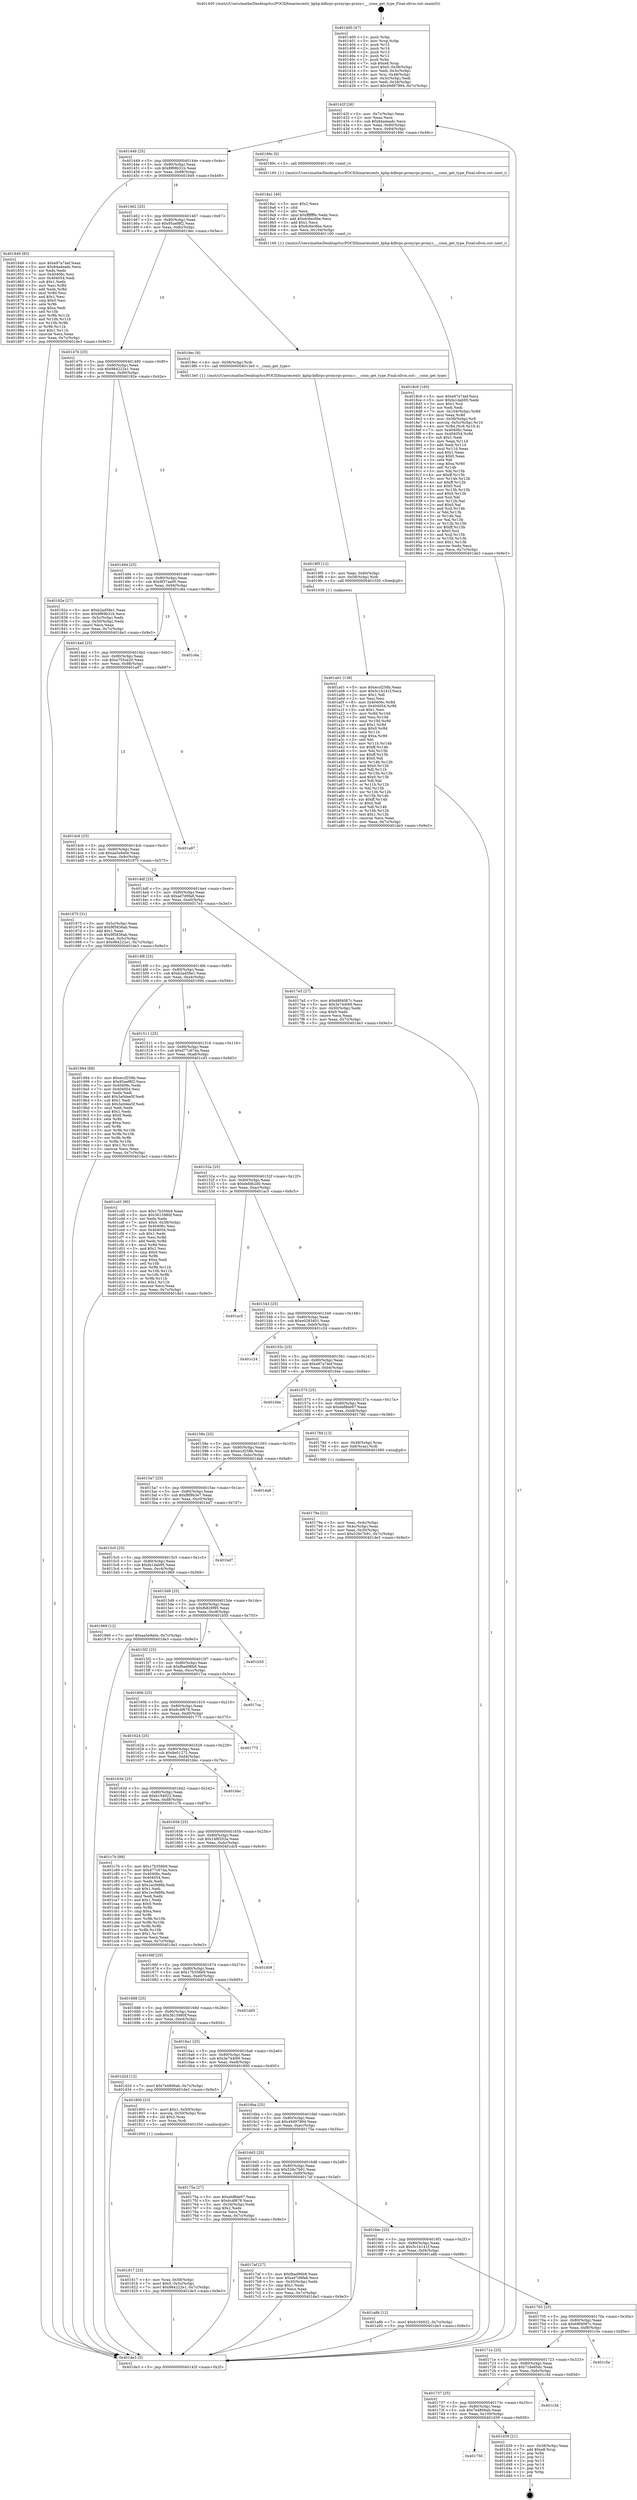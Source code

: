 digraph "0x401400" {
  label = "0x401400 (/mnt/c/Users/mathe/Desktop/tcc/POCII/binaries/extr_kphp-kdbrpc-proxyrpc-proxy.c___conn_get_type_Final-ollvm.out::main(0))"
  labelloc = "t"
  node[shape=record]

  Entry [label="",width=0.3,height=0.3,shape=circle,fillcolor=black,style=filled]
  "0x40142f" [label="{
     0x40142f [26]\l
     | [instrs]\l
     &nbsp;&nbsp;0x40142f \<+3\>: mov -0x7c(%rbp),%eax\l
     &nbsp;&nbsp;0x401432 \<+2\>: mov %eax,%ecx\l
     &nbsp;&nbsp;0x401434 \<+6\>: sub $0x84a4eadc,%ecx\l
     &nbsp;&nbsp;0x40143a \<+3\>: mov %eax,-0x80(%rbp)\l
     &nbsp;&nbsp;0x40143d \<+6\>: mov %ecx,-0x84(%rbp)\l
     &nbsp;&nbsp;0x401443 \<+6\>: je 000000000040189c \<main+0x49c\>\l
  }"]
  "0x40189c" [label="{
     0x40189c [5]\l
     | [instrs]\l
     &nbsp;&nbsp;0x40189c \<+5\>: call 0000000000401160 \<next_i\>\l
     | [calls]\l
     &nbsp;&nbsp;0x401160 \{1\} (/mnt/c/Users/mathe/Desktop/tcc/POCII/binaries/extr_kphp-kdbrpc-proxyrpc-proxy.c___conn_get_type_Final-ollvm.out::next_i)\l
  }"]
  "0x401449" [label="{
     0x401449 [25]\l
     | [instrs]\l
     &nbsp;&nbsp;0x401449 \<+5\>: jmp 000000000040144e \<main+0x4e\>\l
     &nbsp;&nbsp;0x40144e \<+3\>: mov -0x80(%rbp),%eax\l
     &nbsp;&nbsp;0x401451 \<+5\>: sub $0x8f69b31b,%eax\l
     &nbsp;&nbsp;0x401456 \<+6\>: mov %eax,-0x88(%rbp)\l
     &nbsp;&nbsp;0x40145c \<+6\>: je 0000000000401849 \<main+0x449\>\l
  }"]
  Exit [label="",width=0.3,height=0.3,shape=circle,fillcolor=black,style=filled,peripheries=2]
  "0x401849" [label="{
     0x401849 [83]\l
     | [instrs]\l
     &nbsp;&nbsp;0x401849 \<+5\>: mov $0xe97a74ef,%eax\l
     &nbsp;&nbsp;0x40184e \<+5\>: mov $0x84a4eadc,%ecx\l
     &nbsp;&nbsp;0x401853 \<+2\>: xor %edx,%edx\l
     &nbsp;&nbsp;0x401855 \<+7\>: mov 0x40406c,%esi\l
     &nbsp;&nbsp;0x40185c \<+7\>: mov 0x404054,%edi\l
     &nbsp;&nbsp;0x401863 \<+3\>: sub $0x1,%edx\l
     &nbsp;&nbsp;0x401866 \<+3\>: mov %esi,%r8d\l
     &nbsp;&nbsp;0x401869 \<+3\>: add %edx,%r8d\l
     &nbsp;&nbsp;0x40186c \<+4\>: imul %r8d,%esi\l
     &nbsp;&nbsp;0x401870 \<+3\>: and $0x1,%esi\l
     &nbsp;&nbsp;0x401873 \<+3\>: cmp $0x0,%esi\l
     &nbsp;&nbsp;0x401876 \<+4\>: sete %r9b\l
     &nbsp;&nbsp;0x40187a \<+3\>: cmp $0xa,%edi\l
     &nbsp;&nbsp;0x40187d \<+4\>: setl %r10b\l
     &nbsp;&nbsp;0x401881 \<+3\>: mov %r9b,%r11b\l
     &nbsp;&nbsp;0x401884 \<+3\>: and %r10b,%r11b\l
     &nbsp;&nbsp;0x401887 \<+3\>: xor %r10b,%r9b\l
     &nbsp;&nbsp;0x40188a \<+3\>: or %r9b,%r11b\l
     &nbsp;&nbsp;0x40188d \<+4\>: test $0x1,%r11b\l
     &nbsp;&nbsp;0x401891 \<+3\>: cmovne %ecx,%eax\l
     &nbsp;&nbsp;0x401894 \<+3\>: mov %eax,-0x7c(%rbp)\l
     &nbsp;&nbsp;0x401897 \<+5\>: jmp 0000000000401de3 \<main+0x9e3\>\l
  }"]
  "0x401462" [label="{
     0x401462 [25]\l
     | [instrs]\l
     &nbsp;&nbsp;0x401462 \<+5\>: jmp 0000000000401467 \<main+0x67\>\l
     &nbsp;&nbsp;0x401467 \<+3\>: mov -0x80(%rbp),%eax\l
     &nbsp;&nbsp;0x40146a \<+5\>: sub $0x95aef8f2,%eax\l
     &nbsp;&nbsp;0x40146f \<+6\>: mov %eax,-0x8c(%rbp)\l
     &nbsp;&nbsp;0x401475 \<+6\>: je 00000000004019ec \<main+0x5ec\>\l
  }"]
  "0x401750" [label="{
     0x401750\l
  }", style=dashed]
  "0x4019ec" [label="{
     0x4019ec [9]\l
     | [instrs]\l
     &nbsp;&nbsp;0x4019ec \<+4\>: mov -0x58(%rbp),%rdi\l
     &nbsp;&nbsp;0x4019f0 \<+5\>: call 00000000004013e0 \<__conn_get_type\>\l
     | [calls]\l
     &nbsp;&nbsp;0x4013e0 \{1\} (/mnt/c/Users/mathe/Desktop/tcc/POCII/binaries/extr_kphp-kdbrpc-proxyrpc-proxy.c___conn_get_type_Final-ollvm.out::__conn_get_type)\l
  }"]
  "0x40147b" [label="{
     0x40147b [25]\l
     | [instrs]\l
     &nbsp;&nbsp;0x40147b \<+5\>: jmp 0000000000401480 \<main+0x80\>\l
     &nbsp;&nbsp;0x401480 \<+3\>: mov -0x80(%rbp),%eax\l
     &nbsp;&nbsp;0x401483 \<+5\>: sub $0x984222e1,%eax\l
     &nbsp;&nbsp;0x401488 \<+6\>: mov %eax,-0x90(%rbp)\l
     &nbsp;&nbsp;0x40148e \<+6\>: je 000000000040182e \<main+0x42e\>\l
  }"]
  "0x401d39" [label="{
     0x401d39 [21]\l
     | [instrs]\l
     &nbsp;&nbsp;0x401d39 \<+3\>: mov -0x38(%rbp),%eax\l
     &nbsp;&nbsp;0x401d3c \<+7\>: add $0xe8,%rsp\l
     &nbsp;&nbsp;0x401d43 \<+1\>: pop %rbx\l
     &nbsp;&nbsp;0x401d44 \<+2\>: pop %r12\l
     &nbsp;&nbsp;0x401d46 \<+2\>: pop %r13\l
     &nbsp;&nbsp;0x401d48 \<+2\>: pop %r14\l
     &nbsp;&nbsp;0x401d4a \<+2\>: pop %r15\l
     &nbsp;&nbsp;0x401d4c \<+1\>: pop %rbp\l
     &nbsp;&nbsp;0x401d4d \<+1\>: ret\l
  }"]
  "0x40182e" [label="{
     0x40182e [27]\l
     | [instrs]\l
     &nbsp;&nbsp;0x40182e \<+5\>: mov $0xb2ad58e1,%eax\l
     &nbsp;&nbsp;0x401833 \<+5\>: mov $0x8f69b31b,%ecx\l
     &nbsp;&nbsp;0x401838 \<+3\>: mov -0x5c(%rbp),%edx\l
     &nbsp;&nbsp;0x40183b \<+3\>: cmp -0x50(%rbp),%edx\l
     &nbsp;&nbsp;0x40183e \<+3\>: cmovl %ecx,%eax\l
     &nbsp;&nbsp;0x401841 \<+3\>: mov %eax,-0x7c(%rbp)\l
     &nbsp;&nbsp;0x401844 \<+5\>: jmp 0000000000401de3 \<main+0x9e3\>\l
  }"]
  "0x401494" [label="{
     0x401494 [25]\l
     | [instrs]\l
     &nbsp;&nbsp;0x401494 \<+5\>: jmp 0000000000401499 \<main+0x99\>\l
     &nbsp;&nbsp;0x401499 \<+3\>: mov -0x80(%rbp),%eax\l
     &nbsp;&nbsp;0x40149c \<+5\>: sub $0x9f37aa00,%eax\l
     &nbsp;&nbsp;0x4014a1 \<+6\>: mov %eax,-0x94(%rbp)\l
     &nbsp;&nbsp;0x4014a7 \<+6\>: je 0000000000401c6a \<main+0x86a\>\l
  }"]
  "0x401737" [label="{
     0x401737 [25]\l
     | [instrs]\l
     &nbsp;&nbsp;0x401737 \<+5\>: jmp 000000000040173c \<main+0x33c\>\l
     &nbsp;&nbsp;0x40173c \<+3\>: mov -0x80(%rbp),%eax\l
     &nbsp;&nbsp;0x40173f \<+5\>: sub $0x7e4806ab,%eax\l
     &nbsp;&nbsp;0x401744 \<+6\>: mov %eax,-0x100(%rbp)\l
     &nbsp;&nbsp;0x40174a \<+6\>: je 0000000000401d39 \<main+0x939\>\l
  }"]
  "0x401c6a" [label="{
     0x401c6a\l
  }", style=dashed]
  "0x4014ad" [label="{
     0x4014ad [25]\l
     | [instrs]\l
     &nbsp;&nbsp;0x4014ad \<+5\>: jmp 00000000004014b2 \<main+0xb2\>\l
     &nbsp;&nbsp;0x4014b2 \<+3\>: mov -0x80(%rbp),%eax\l
     &nbsp;&nbsp;0x4014b5 \<+5\>: sub $0xa755ce20,%eax\l
     &nbsp;&nbsp;0x4014ba \<+6\>: mov %eax,-0x98(%rbp)\l
     &nbsp;&nbsp;0x4014c0 \<+6\>: je 0000000000401a97 \<main+0x697\>\l
  }"]
  "0x401c3d" [label="{
     0x401c3d\l
  }", style=dashed]
  "0x401a97" [label="{
     0x401a97\l
  }", style=dashed]
  "0x4014c6" [label="{
     0x4014c6 [25]\l
     | [instrs]\l
     &nbsp;&nbsp;0x4014c6 \<+5\>: jmp 00000000004014cb \<main+0xcb\>\l
     &nbsp;&nbsp;0x4014cb \<+3\>: mov -0x80(%rbp),%eax\l
     &nbsp;&nbsp;0x4014ce \<+5\>: sub $0xaa5e9a0e,%eax\l
     &nbsp;&nbsp;0x4014d3 \<+6\>: mov %eax,-0x9c(%rbp)\l
     &nbsp;&nbsp;0x4014d9 \<+6\>: je 0000000000401975 \<main+0x575\>\l
  }"]
  "0x40171e" [label="{
     0x40171e [25]\l
     | [instrs]\l
     &nbsp;&nbsp;0x40171e \<+5\>: jmp 0000000000401723 \<main+0x323\>\l
     &nbsp;&nbsp;0x401723 \<+3\>: mov -0x80(%rbp),%eax\l
     &nbsp;&nbsp;0x401726 \<+5\>: sub $0x716e85dc,%eax\l
     &nbsp;&nbsp;0x40172b \<+6\>: mov %eax,-0xfc(%rbp)\l
     &nbsp;&nbsp;0x401731 \<+6\>: je 0000000000401c3d \<main+0x83d\>\l
  }"]
  "0x401975" [label="{
     0x401975 [31]\l
     | [instrs]\l
     &nbsp;&nbsp;0x401975 \<+3\>: mov -0x5c(%rbp),%eax\l
     &nbsp;&nbsp;0x401978 \<+5\>: add $0x9f5836ab,%eax\l
     &nbsp;&nbsp;0x40197d \<+3\>: add $0x1,%eax\l
     &nbsp;&nbsp;0x401980 \<+5\>: sub $0x9f5836ab,%eax\l
     &nbsp;&nbsp;0x401985 \<+3\>: mov %eax,-0x5c(%rbp)\l
     &nbsp;&nbsp;0x401988 \<+7\>: movl $0x984222e1,-0x7c(%rbp)\l
     &nbsp;&nbsp;0x40198f \<+5\>: jmp 0000000000401de3 \<main+0x9e3\>\l
  }"]
  "0x4014df" [label="{
     0x4014df [25]\l
     | [instrs]\l
     &nbsp;&nbsp;0x4014df \<+5\>: jmp 00000000004014e4 \<main+0xe4\>\l
     &nbsp;&nbsp;0x4014e4 \<+3\>: mov -0x80(%rbp),%eax\l
     &nbsp;&nbsp;0x4014e7 \<+5\>: sub $0xad7d9fa8,%eax\l
     &nbsp;&nbsp;0x4014ec \<+6\>: mov %eax,-0xa0(%rbp)\l
     &nbsp;&nbsp;0x4014f2 \<+6\>: je 00000000004017e5 \<main+0x3e5\>\l
  }"]
  "0x401c5e" [label="{
     0x401c5e\l
  }", style=dashed]
  "0x4017e5" [label="{
     0x4017e5 [27]\l
     | [instrs]\l
     &nbsp;&nbsp;0x4017e5 \<+5\>: mov $0x68f4087c,%eax\l
     &nbsp;&nbsp;0x4017ea \<+5\>: mov $0x3e744f49,%ecx\l
     &nbsp;&nbsp;0x4017ef \<+3\>: mov -0x30(%rbp),%edx\l
     &nbsp;&nbsp;0x4017f2 \<+3\>: cmp $0x0,%edx\l
     &nbsp;&nbsp;0x4017f5 \<+3\>: cmove %ecx,%eax\l
     &nbsp;&nbsp;0x4017f8 \<+3\>: mov %eax,-0x7c(%rbp)\l
     &nbsp;&nbsp;0x4017fb \<+5\>: jmp 0000000000401de3 \<main+0x9e3\>\l
  }"]
  "0x4014f8" [label="{
     0x4014f8 [25]\l
     | [instrs]\l
     &nbsp;&nbsp;0x4014f8 \<+5\>: jmp 00000000004014fd \<main+0xfd\>\l
     &nbsp;&nbsp;0x4014fd \<+3\>: mov -0x80(%rbp),%eax\l
     &nbsp;&nbsp;0x401500 \<+5\>: sub $0xb2ad58e1,%eax\l
     &nbsp;&nbsp;0x401505 \<+6\>: mov %eax,-0xa4(%rbp)\l
     &nbsp;&nbsp;0x40150b \<+6\>: je 0000000000401994 \<main+0x594\>\l
  }"]
  "0x401705" [label="{
     0x401705 [25]\l
     | [instrs]\l
     &nbsp;&nbsp;0x401705 \<+5\>: jmp 000000000040170a \<main+0x30a\>\l
     &nbsp;&nbsp;0x40170a \<+3\>: mov -0x80(%rbp),%eax\l
     &nbsp;&nbsp;0x40170d \<+5\>: sub $0x68f4087c,%eax\l
     &nbsp;&nbsp;0x401712 \<+6\>: mov %eax,-0xf8(%rbp)\l
     &nbsp;&nbsp;0x401718 \<+6\>: je 0000000000401c5e \<main+0x85e\>\l
  }"]
  "0x401994" [label="{
     0x401994 [88]\l
     | [instrs]\l
     &nbsp;&nbsp;0x401994 \<+5\>: mov $0xeccf258b,%eax\l
     &nbsp;&nbsp;0x401999 \<+5\>: mov $0x95aef8f2,%ecx\l
     &nbsp;&nbsp;0x40199e \<+7\>: mov 0x40406c,%edx\l
     &nbsp;&nbsp;0x4019a5 \<+7\>: mov 0x404054,%esi\l
     &nbsp;&nbsp;0x4019ac \<+2\>: mov %edx,%edi\l
     &nbsp;&nbsp;0x4019ae \<+6\>: add $0x3a0dee5f,%edi\l
     &nbsp;&nbsp;0x4019b4 \<+3\>: sub $0x1,%edi\l
     &nbsp;&nbsp;0x4019b7 \<+6\>: sub $0x3a0dee5f,%edi\l
     &nbsp;&nbsp;0x4019bd \<+3\>: imul %edi,%edx\l
     &nbsp;&nbsp;0x4019c0 \<+3\>: and $0x1,%edx\l
     &nbsp;&nbsp;0x4019c3 \<+3\>: cmp $0x0,%edx\l
     &nbsp;&nbsp;0x4019c6 \<+4\>: sete %r8b\l
     &nbsp;&nbsp;0x4019ca \<+3\>: cmp $0xa,%esi\l
     &nbsp;&nbsp;0x4019cd \<+4\>: setl %r9b\l
     &nbsp;&nbsp;0x4019d1 \<+3\>: mov %r8b,%r10b\l
     &nbsp;&nbsp;0x4019d4 \<+3\>: and %r9b,%r10b\l
     &nbsp;&nbsp;0x4019d7 \<+3\>: xor %r9b,%r8b\l
     &nbsp;&nbsp;0x4019da \<+3\>: or %r8b,%r10b\l
     &nbsp;&nbsp;0x4019dd \<+4\>: test $0x1,%r10b\l
     &nbsp;&nbsp;0x4019e1 \<+3\>: cmovne %ecx,%eax\l
     &nbsp;&nbsp;0x4019e4 \<+3\>: mov %eax,-0x7c(%rbp)\l
     &nbsp;&nbsp;0x4019e7 \<+5\>: jmp 0000000000401de3 \<main+0x9e3\>\l
  }"]
  "0x401511" [label="{
     0x401511 [25]\l
     | [instrs]\l
     &nbsp;&nbsp;0x401511 \<+5\>: jmp 0000000000401516 \<main+0x116\>\l
     &nbsp;&nbsp;0x401516 \<+3\>: mov -0x80(%rbp),%eax\l
     &nbsp;&nbsp;0x401519 \<+5\>: sub $0xd77c674a,%eax\l
     &nbsp;&nbsp;0x40151e \<+6\>: mov %eax,-0xa8(%rbp)\l
     &nbsp;&nbsp;0x401524 \<+6\>: je 0000000000401cd3 \<main+0x8d3\>\l
  }"]
  "0x401a8b" [label="{
     0x401a8b [12]\l
     | [instrs]\l
     &nbsp;&nbsp;0x401a8b \<+7\>: movl $0xb194922,-0x7c(%rbp)\l
     &nbsp;&nbsp;0x401a92 \<+5\>: jmp 0000000000401de3 \<main+0x9e3\>\l
  }"]
  "0x401cd3" [label="{
     0x401cd3 [90]\l
     | [instrs]\l
     &nbsp;&nbsp;0x401cd3 \<+5\>: mov $0x17b356b9,%eax\l
     &nbsp;&nbsp;0x401cd8 \<+5\>: mov $0x3615980f,%ecx\l
     &nbsp;&nbsp;0x401cdd \<+2\>: xor %edx,%edx\l
     &nbsp;&nbsp;0x401cdf \<+7\>: movl $0x0,-0x38(%rbp)\l
     &nbsp;&nbsp;0x401ce6 \<+7\>: mov 0x40406c,%esi\l
     &nbsp;&nbsp;0x401ced \<+7\>: mov 0x404054,%edi\l
     &nbsp;&nbsp;0x401cf4 \<+3\>: sub $0x1,%edx\l
     &nbsp;&nbsp;0x401cf7 \<+3\>: mov %esi,%r8d\l
     &nbsp;&nbsp;0x401cfa \<+3\>: add %edx,%r8d\l
     &nbsp;&nbsp;0x401cfd \<+4\>: imul %r8d,%esi\l
     &nbsp;&nbsp;0x401d01 \<+3\>: and $0x1,%esi\l
     &nbsp;&nbsp;0x401d04 \<+3\>: cmp $0x0,%esi\l
     &nbsp;&nbsp;0x401d07 \<+4\>: sete %r9b\l
     &nbsp;&nbsp;0x401d0b \<+3\>: cmp $0xa,%edi\l
     &nbsp;&nbsp;0x401d0e \<+4\>: setl %r10b\l
     &nbsp;&nbsp;0x401d12 \<+3\>: mov %r9b,%r11b\l
     &nbsp;&nbsp;0x401d15 \<+3\>: and %r10b,%r11b\l
     &nbsp;&nbsp;0x401d18 \<+3\>: xor %r10b,%r9b\l
     &nbsp;&nbsp;0x401d1b \<+3\>: or %r9b,%r11b\l
     &nbsp;&nbsp;0x401d1e \<+4\>: test $0x1,%r11b\l
     &nbsp;&nbsp;0x401d22 \<+3\>: cmovne %ecx,%eax\l
     &nbsp;&nbsp;0x401d25 \<+3\>: mov %eax,-0x7c(%rbp)\l
     &nbsp;&nbsp;0x401d28 \<+5\>: jmp 0000000000401de3 \<main+0x9e3\>\l
  }"]
  "0x40152a" [label="{
     0x40152a [25]\l
     | [instrs]\l
     &nbsp;&nbsp;0x40152a \<+5\>: jmp 000000000040152f \<main+0x12f\>\l
     &nbsp;&nbsp;0x40152f \<+3\>: mov -0x80(%rbp),%eax\l
     &nbsp;&nbsp;0x401532 \<+5\>: sub $0xdefdb2d0,%eax\l
     &nbsp;&nbsp;0x401537 \<+6\>: mov %eax,-0xac(%rbp)\l
     &nbsp;&nbsp;0x40153d \<+6\>: je 0000000000401ac5 \<main+0x6c5\>\l
  }"]
  "0x401a01" [label="{
     0x401a01 [138]\l
     | [instrs]\l
     &nbsp;&nbsp;0x401a01 \<+5\>: mov $0xeccf258b,%eax\l
     &nbsp;&nbsp;0x401a06 \<+5\>: mov $0x5c1b141f,%ecx\l
     &nbsp;&nbsp;0x401a0b \<+2\>: mov $0x1,%dl\l
     &nbsp;&nbsp;0x401a0d \<+2\>: xor %esi,%esi\l
     &nbsp;&nbsp;0x401a0f \<+8\>: mov 0x40406c,%r8d\l
     &nbsp;&nbsp;0x401a17 \<+8\>: mov 0x404054,%r9d\l
     &nbsp;&nbsp;0x401a1f \<+3\>: sub $0x1,%esi\l
     &nbsp;&nbsp;0x401a22 \<+3\>: mov %r8d,%r10d\l
     &nbsp;&nbsp;0x401a25 \<+3\>: add %esi,%r10d\l
     &nbsp;&nbsp;0x401a28 \<+4\>: imul %r10d,%r8d\l
     &nbsp;&nbsp;0x401a2c \<+4\>: and $0x1,%r8d\l
     &nbsp;&nbsp;0x401a30 \<+4\>: cmp $0x0,%r8d\l
     &nbsp;&nbsp;0x401a34 \<+4\>: sete %r11b\l
     &nbsp;&nbsp;0x401a38 \<+4\>: cmp $0xa,%r9d\l
     &nbsp;&nbsp;0x401a3c \<+3\>: setl %bl\l
     &nbsp;&nbsp;0x401a3f \<+3\>: mov %r11b,%r14b\l
     &nbsp;&nbsp;0x401a42 \<+4\>: xor $0xff,%r14b\l
     &nbsp;&nbsp;0x401a46 \<+3\>: mov %bl,%r15b\l
     &nbsp;&nbsp;0x401a49 \<+4\>: xor $0xff,%r15b\l
     &nbsp;&nbsp;0x401a4d \<+3\>: xor $0x0,%dl\l
     &nbsp;&nbsp;0x401a50 \<+3\>: mov %r14b,%r12b\l
     &nbsp;&nbsp;0x401a53 \<+4\>: and $0x0,%r12b\l
     &nbsp;&nbsp;0x401a57 \<+3\>: and %dl,%r11b\l
     &nbsp;&nbsp;0x401a5a \<+3\>: mov %r15b,%r13b\l
     &nbsp;&nbsp;0x401a5d \<+4\>: and $0x0,%r13b\l
     &nbsp;&nbsp;0x401a61 \<+2\>: and %dl,%bl\l
     &nbsp;&nbsp;0x401a63 \<+3\>: or %r11b,%r12b\l
     &nbsp;&nbsp;0x401a66 \<+3\>: or %bl,%r13b\l
     &nbsp;&nbsp;0x401a69 \<+3\>: xor %r13b,%r12b\l
     &nbsp;&nbsp;0x401a6c \<+3\>: or %r15b,%r14b\l
     &nbsp;&nbsp;0x401a6f \<+4\>: xor $0xff,%r14b\l
     &nbsp;&nbsp;0x401a73 \<+3\>: or $0x0,%dl\l
     &nbsp;&nbsp;0x401a76 \<+3\>: and %dl,%r14b\l
     &nbsp;&nbsp;0x401a79 \<+3\>: or %r14b,%r12b\l
     &nbsp;&nbsp;0x401a7c \<+4\>: test $0x1,%r12b\l
     &nbsp;&nbsp;0x401a80 \<+3\>: cmovne %ecx,%eax\l
     &nbsp;&nbsp;0x401a83 \<+3\>: mov %eax,-0x7c(%rbp)\l
     &nbsp;&nbsp;0x401a86 \<+5\>: jmp 0000000000401de3 \<main+0x9e3\>\l
  }"]
  "0x401ac5" [label="{
     0x401ac5\l
  }", style=dashed]
  "0x401543" [label="{
     0x401543 [25]\l
     | [instrs]\l
     &nbsp;&nbsp;0x401543 \<+5\>: jmp 0000000000401548 \<main+0x148\>\l
     &nbsp;&nbsp;0x401548 \<+3\>: mov -0x80(%rbp),%eax\l
     &nbsp;&nbsp;0x40154b \<+5\>: sub $0xe0283401,%eax\l
     &nbsp;&nbsp;0x401550 \<+6\>: mov %eax,-0xb0(%rbp)\l
     &nbsp;&nbsp;0x401556 \<+6\>: je 0000000000401c24 \<main+0x824\>\l
  }"]
  "0x4019f5" [label="{
     0x4019f5 [12]\l
     | [instrs]\l
     &nbsp;&nbsp;0x4019f5 \<+3\>: mov %eax,-0x60(%rbp)\l
     &nbsp;&nbsp;0x4019f8 \<+4\>: mov -0x58(%rbp),%rdi\l
     &nbsp;&nbsp;0x4019fc \<+5\>: call 0000000000401030 \<free@plt\>\l
     | [calls]\l
     &nbsp;&nbsp;0x401030 \{1\} (unknown)\l
  }"]
  "0x401c24" [label="{
     0x401c24\l
  }", style=dashed]
  "0x40155c" [label="{
     0x40155c [25]\l
     | [instrs]\l
     &nbsp;&nbsp;0x40155c \<+5\>: jmp 0000000000401561 \<main+0x161\>\l
     &nbsp;&nbsp;0x401561 \<+3\>: mov -0x80(%rbp),%eax\l
     &nbsp;&nbsp;0x401564 \<+5\>: sub $0xe97a74ef,%eax\l
     &nbsp;&nbsp;0x401569 \<+6\>: mov %eax,-0xb4(%rbp)\l
     &nbsp;&nbsp;0x40156f \<+6\>: je 0000000000401d4e \<main+0x94e\>\l
  }"]
  "0x4018c9" [label="{
     0x4018c9 [160]\l
     | [instrs]\l
     &nbsp;&nbsp;0x4018c9 \<+5\>: mov $0xe97a74ef,%ecx\l
     &nbsp;&nbsp;0x4018ce \<+5\>: mov $0xfa1dab95,%edx\l
     &nbsp;&nbsp;0x4018d3 \<+3\>: mov $0x1,%sil\l
     &nbsp;&nbsp;0x4018d6 \<+2\>: xor %edi,%edi\l
     &nbsp;&nbsp;0x4018d8 \<+7\>: mov -0x104(%rbp),%r8d\l
     &nbsp;&nbsp;0x4018df \<+4\>: imul %eax,%r8d\l
     &nbsp;&nbsp;0x4018e3 \<+4\>: mov -0x58(%rbp),%r9\l
     &nbsp;&nbsp;0x4018e7 \<+4\>: movslq -0x5c(%rbp),%r10\l
     &nbsp;&nbsp;0x4018eb \<+4\>: mov %r8d,(%r9,%r10,4)\l
     &nbsp;&nbsp;0x4018ef \<+7\>: mov 0x40406c,%eax\l
     &nbsp;&nbsp;0x4018f6 \<+8\>: mov 0x404054,%r8d\l
     &nbsp;&nbsp;0x4018fe \<+3\>: sub $0x1,%edi\l
     &nbsp;&nbsp;0x401901 \<+3\>: mov %eax,%r11d\l
     &nbsp;&nbsp;0x401904 \<+3\>: add %edi,%r11d\l
     &nbsp;&nbsp;0x401907 \<+4\>: imul %r11d,%eax\l
     &nbsp;&nbsp;0x40190b \<+3\>: and $0x1,%eax\l
     &nbsp;&nbsp;0x40190e \<+3\>: cmp $0x0,%eax\l
     &nbsp;&nbsp;0x401911 \<+3\>: sete %bl\l
     &nbsp;&nbsp;0x401914 \<+4\>: cmp $0xa,%r8d\l
     &nbsp;&nbsp;0x401918 \<+4\>: setl %r14b\l
     &nbsp;&nbsp;0x40191c \<+3\>: mov %bl,%r15b\l
     &nbsp;&nbsp;0x40191f \<+4\>: xor $0xff,%r15b\l
     &nbsp;&nbsp;0x401923 \<+3\>: mov %r14b,%r12b\l
     &nbsp;&nbsp;0x401926 \<+4\>: xor $0xff,%r12b\l
     &nbsp;&nbsp;0x40192a \<+4\>: xor $0x0,%sil\l
     &nbsp;&nbsp;0x40192e \<+3\>: mov %r15b,%r13b\l
     &nbsp;&nbsp;0x401931 \<+4\>: and $0x0,%r13b\l
     &nbsp;&nbsp;0x401935 \<+3\>: and %sil,%bl\l
     &nbsp;&nbsp;0x401938 \<+3\>: mov %r12b,%al\l
     &nbsp;&nbsp;0x40193b \<+2\>: and $0x0,%al\l
     &nbsp;&nbsp;0x40193d \<+3\>: and %sil,%r14b\l
     &nbsp;&nbsp;0x401940 \<+3\>: or %bl,%r13b\l
     &nbsp;&nbsp;0x401943 \<+3\>: or %r14b,%al\l
     &nbsp;&nbsp;0x401946 \<+3\>: xor %al,%r13b\l
     &nbsp;&nbsp;0x401949 \<+3\>: or %r12b,%r15b\l
     &nbsp;&nbsp;0x40194c \<+4\>: xor $0xff,%r15b\l
     &nbsp;&nbsp;0x401950 \<+4\>: or $0x0,%sil\l
     &nbsp;&nbsp;0x401954 \<+3\>: and %sil,%r15b\l
     &nbsp;&nbsp;0x401957 \<+3\>: or %r15b,%r13b\l
     &nbsp;&nbsp;0x40195a \<+4\>: test $0x1,%r13b\l
     &nbsp;&nbsp;0x40195e \<+3\>: cmovne %edx,%ecx\l
     &nbsp;&nbsp;0x401961 \<+3\>: mov %ecx,-0x7c(%rbp)\l
     &nbsp;&nbsp;0x401964 \<+5\>: jmp 0000000000401de3 \<main+0x9e3\>\l
  }"]
  "0x401d4e" [label="{
     0x401d4e\l
  }", style=dashed]
  "0x401575" [label="{
     0x401575 [25]\l
     | [instrs]\l
     &nbsp;&nbsp;0x401575 \<+5\>: jmp 000000000040157a \<main+0x17a\>\l
     &nbsp;&nbsp;0x40157a \<+3\>: mov -0x80(%rbp),%eax\l
     &nbsp;&nbsp;0x40157d \<+5\>: sub $0xebf8de97,%eax\l
     &nbsp;&nbsp;0x401582 \<+6\>: mov %eax,-0xb8(%rbp)\l
     &nbsp;&nbsp;0x401588 \<+6\>: je 000000000040178d \<main+0x38d\>\l
  }"]
  "0x4018a1" [label="{
     0x4018a1 [40]\l
     | [instrs]\l
     &nbsp;&nbsp;0x4018a1 \<+5\>: mov $0x2,%ecx\l
     &nbsp;&nbsp;0x4018a6 \<+1\>: cltd\l
     &nbsp;&nbsp;0x4018a7 \<+2\>: idiv %ecx\l
     &nbsp;&nbsp;0x4018a9 \<+6\>: imul $0xfffffffe,%edx,%ecx\l
     &nbsp;&nbsp;0x4018af \<+6\>: add $0xdc6ec6be,%ecx\l
     &nbsp;&nbsp;0x4018b5 \<+3\>: add $0x1,%ecx\l
     &nbsp;&nbsp;0x4018b8 \<+6\>: sub $0xdc6ec6be,%ecx\l
     &nbsp;&nbsp;0x4018be \<+6\>: mov %ecx,-0x104(%rbp)\l
     &nbsp;&nbsp;0x4018c4 \<+5\>: call 0000000000401160 \<next_i\>\l
     | [calls]\l
     &nbsp;&nbsp;0x401160 \{1\} (/mnt/c/Users/mathe/Desktop/tcc/POCII/binaries/extr_kphp-kdbrpc-proxyrpc-proxy.c___conn_get_type_Final-ollvm.out::next_i)\l
  }"]
  "0x40178d" [label="{
     0x40178d [13]\l
     | [instrs]\l
     &nbsp;&nbsp;0x40178d \<+4\>: mov -0x48(%rbp),%rax\l
     &nbsp;&nbsp;0x401791 \<+4\>: mov 0x8(%rax),%rdi\l
     &nbsp;&nbsp;0x401795 \<+5\>: call 0000000000401060 \<atoi@plt\>\l
     | [calls]\l
     &nbsp;&nbsp;0x401060 \{1\} (unknown)\l
  }"]
  "0x40158e" [label="{
     0x40158e [25]\l
     | [instrs]\l
     &nbsp;&nbsp;0x40158e \<+5\>: jmp 0000000000401593 \<main+0x193\>\l
     &nbsp;&nbsp;0x401593 \<+3\>: mov -0x80(%rbp),%eax\l
     &nbsp;&nbsp;0x401596 \<+5\>: sub $0xeccf258b,%eax\l
     &nbsp;&nbsp;0x40159b \<+6\>: mov %eax,-0xbc(%rbp)\l
     &nbsp;&nbsp;0x4015a1 \<+6\>: je 0000000000401da8 \<main+0x9a8\>\l
  }"]
  "0x401817" [label="{
     0x401817 [23]\l
     | [instrs]\l
     &nbsp;&nbsp;0x401817 \<+4\>: mov %rax,-0x58(%rbp)\l
     &nbsp;&nbsp;0x40181b \<+7\>: movl $0x0,-0x5c(%rbp)\l
     &nbsp;&nbsp;0x401822 \<+7\>: movl $0x984222e1,-0x7c(%rbp)\l
     &nbsp;&nbsp;0x401829 \<+5\>: jmp 0000000000401de3 \<main+0x9e3\>\l
  }"]
  "0x401da8" [label="{
     0x401da8\l
  }", style=dashed]
  "0x4015a7" [label="{
     0x4015a7 [25]\l
     | [instrs]\l
     &nbsp;&nbsp;0x4015a7 \<+5\>: jmp 00000000004015ac \<main+0x1ac\>\l
     &nbsp;&nbsp;0x4015ac \<+3\>: mov -0x80(%rbp),%eax\l
     &nbsp;&nbsp;0x4015af \<+5\>: sub $0xf8f9b3e7,%eax\l
     &nbsp;&nbsp;0x4015b4 \<+6\>: mov %eax,-0xc0(%rbp)\l
     &nbsp;&nbsp;0x4015ba \<+6\>: je 0000000000401bd7 \<main+0x7d7\>\l
  }"]
  "0x4016ec" [label="{
     0x4016ec [25]\l
     | [instrs]\l
     &nbsp;&nbsp;0x4016ec \<+5\>: jmp 00000000004016f1 \<main+0x2f1\>\l
     &nbsp;&nbsp;0x4016f1 \<+3\>: mov -0x80(%rbp),%eax\l
     &nbsp;&nbsp;0x4016f4 \<+5\>: sub $0x5c1b141f,%eax\l
     &nbsp;&nbsp;0x4016f9 \<+6\>: mov %eax,-0xf4(%rbp)\l
     &nbsp;&nbsp;0x4016ff \<+6\>: je 0000000000401a8b \<main+0x68b\>\l
  }"]
  "0x401bd7" [label="{
     0x401bd7\l
  }", style=dashed]
  "0x4015c0" [label="{
     0x4015c0 [25]\l
     | [instrs]\l
     &nbsp;&nbsp;0x4015c0 \<+5\>: jmp 00000000004015c5 \<main+0x1c5\>\l
     &nbsp;&nbsp;0x4015c5 \<+3\>: mov -0x80(%rbp),%eax\l
     &nbsp;&nbsp;0x4015c8 \<+5\>: sub $0xfa1dab95,%eax\l
     &nbsp;&nbsp;0x4015cd \<+6\>: mov %eax,-0xc4(%rbp)\l
     &nbsp;&nbsp;0x4015d3 \<+6\>: je 0000000000401969 \<main+0x569\>\l
  }"]
  "0x4017af" [label="{
     0x4017af [27]\l
     | [instrs]\l
     &nbsp;&nbsp;0x4017af \<+5\>: mov $0xfbad96b8,%eax\l
     &nbsp;&nbsp;0x4017b4 \<+5\>: mov $0xad7d9fa8,%ecx\l
     &nbsp;&nbsp;0x4017b9 \<+3\>: mov -0x30(%rbp),%edx\l
     &nbsp;&nbsp;0x4017bc \<+3\>: cmp $0x1,%edx\l
     &nbsp;&nbsp;0x4017bf \<+3\>: cmovl %ecx,%eax\l
     &nbsp;&nbsp;0x4017c2 \<+3\>: mov %eax,-0x7c(%rbp)\l
     &nbsp;&nbsp;0x4017c5 \<+5\>: jmp 0000000000401de3 \<main+0x9e3\>\l
  }"]
  "0x401969" [label="{
     0x401969 [12]\l
     | [instrs]\l
     &nbsp;&nbsp;0x401969 \<+7\>: movl $0xaa5e9a0e,-0x7c(%rbp)\l
     &nbsp;&nbsp;0x401970 \<+5\>: jmp 0000000000401de3 \<main+0x9e3\>\l
  }"]
  "0x4015d9" [label="{
     0x4015d9 [25]\l
     | [instrs]\l
     &nbsp;&nbsp;0x4015d9 \<+5\>: jmp 00000000004015de \<main+0x1de\>\l
     &nbsp;&nbsp;0x4015de \<+3\>: mov -0x80(%rbp),%eax\l
     &nbsp;&nbsp;0x4015e1 \<+5\>: sub $0xfb828f95,%eax\l
     &nbsp;&nbsp;0x4015e6 \<+6\>: mov %eax,-0xc8(%rbp)\l
     &nbsp;&nbsp;0x4015ec \<+6\>: je 0000000000401b55 \<main+0x755\>\l
  }"]
  "0x40179a" [label="{
     0x40179a [21]\l
     | [instrs]\l
     &nbsp;&nbsp;0x40179a \<+3\>: mov %eax,-0x4c(%rbp)\l
     &nbsp;&nbsp;0x40179d \<+3\>: mov -0x4c(%rbp),%eax\l
     &nbsp;&nbsp;0x4017a0 \<+3\>: mov %eax,-0x30(%rbp)\l
     &nbsp;&nbsp;0x4017a3 \<+7\>: movl $0x526c7b91,-0x7c(%rbp)\l
     &nbsp;&nbsp;0x4017aa \<+5\>: jmp 0000000000401de3 \<main+0x9e3\>\l
  }"]
  "0x401b55" [label="{
     0x401b55\l
  }", style=dashed]
  "0x4015f2" [label="{
     0x4015f2 [25]\l
     | [instrs]\l
     &nbsp;&nbsp;0x4015f2 \<+5\>: jmp 00000000004015f7 \<main+0x1f7\>\l
     &nbsp;&nbsp;0x4015f7 \<+3\>: mov -0x80(%rbp),%eax\l
     &nbsp;&nbsp;0x4015fa \<+5\>: sub $0xfbad96b8,%eax\l
     &nbsp;&nbsp;0x4015ff \<+6\>: mov %eax,-0xcc(%rbp)\l
     &nbsp;&nbsp;0x401605 \<+6\>: je 00000000004017ca \<main+0x3ca\>\l
  }"]
  "0x401400" [label="{
     0x401400 [47]\l
     | [instrs]\l
     &nbsp;&nbsp;0x401400 \<+1\>: push %rbp\l
     &nbsp;&nbsp;0x401401 \<+3\>: mov %rsp,%rbp\l
     &nbsp;&nbsp;0x401404 \<+2\>: push %r15\l
     &nbsp;&nbsp;0x401406 \<+2\>: push %r14\l
     &nbsp;&nbsp;0x401408 \<+2\>: push %r13\l
     &nbsp;&nbsp;0x40140a \<+2\>: push %r12\l
     &nbsp;&nbsp;0x40140c \<+1\>: push %rbx\l
     &nbsp;&nbsp;0x40140d \<+7\>: sub $0xe8,%rsp\l
     &nbsp;&nbsp;0x401414 \<+7\>: movl $0x0,-0x38(%rbp)\l
     &nbsp;&nbsp;0x40141b \<+3\>: mov %edi,-0x3c(%rbp)\l
     &nbsp;&nbsp;0x40141e \<+4\>: mov %rsi,-0x48(%rbp)\l
     &nbsp;&nbsp;0x401422 \<+3\>: mov -0x3c(%rbp),%edi\l
     &nbsp;&nbsp;0x401425 \<+3\>: mov %edi,-0x34(%rbp)\l
     &nbsp;&nbsp;0x401428 \<+7\>: movl $0x49d97994,-0x7c(%rbp)\l
  }"]
  "0x4017ca" [label="{
     0x4017ca\l
  }", style=dashed]
  "0x40160b" [label="{
     0x40160b [25]\l
     | [instrs]\l
     &nbsp;&nbsp;0x40160b \<+5\>: jmp 0000000000401610 \<main+0x210\>\l
     &nbsp;&nbsp;0x401610 \<+3\>: mov -0x80(%rbp),%eax\l
     &nbsp;&nbsp;0x401613 \<+5\>: sub $0x6c4f678,%eax\l
     &nbsp;&nbsp;0x401618 \<+6\>: mov %eax,-0xd0(%rbp)\l
     &nbsp;&nbsp;0x40161e \<+6\>: je 0000000000401775 \<main+0x375\>\l
  }"]
  "0x401de3" [label="{
     0x401de3 [5]\l
     | [instrs]\l
     &nbsp;&nbsp;0x401de3 \<+5\>: jmp 000000000040142f \<main+0x2f\>\l
  }"]
  "0x401775" [label="{
     0x401775\l
  }", style=dashed]
  "0x401624" [label="{
     0x401624 [25]\l
     | [instrs]\l
     &nbsp;&nbsp;0x401624 \<+5\>: jmp 0000000000401629 \<main+0x229\>\l
     &nbsp;&nbsp;0x401629 \<+3\>: mov -0x80(%rbp),%eax\l
     &nbsp;&nbsp;0x40162c \<+5\>: sub $0x8e01272,%eax\l
     &nbsp;&nbsp;0x401631 \<+6\>: mov %eax,-0xd4(%rbp)\l
     &nbsp;&nbsp;0x401637 \<+6\>: je 0000000000401bbc \<main+0x7bc\>\l
  }"]
  "0x4016d3" [label="{
     0x4016d3 [25]\l
     | [instrs]\l
     &nbsp;&nbsp;0x4016d3 \<+5\>: jmp 00000000004016d8 \<main+0x2d8\>\l
     &nbsp;&nbsp;0x4016d8 \<+3\>: mov -0x80(%rbp),%eax\l
     &nbsp;&nbsp;0x4016db \<+5\>: sub $0x526c7b91,%eax\l
     &nbsp;&nbsp;0x4016e0 \<+6\>: mov %eax,-0xf0(%rbp)\l
     &nbsp;&nbsp;0x4016e6 \<+6\>: je 00000000004017af \<main+0x3af\>\l
  }"]
  "0x401bbc" [label="{
     0x401bbc\l
  }", style=dashed]
  "0x40163d" [label="{
     0x40163d [25]\l
     | [instrs]\l
     &nbsp;&nbsp;0x40163d \<+5\>: jmp 0000000000401642 \<main+0x242\>\l
     &nbsp;&nbsp;0x401642 \<+3\>: mov -0x80(%rbp),%eax\l
     &nbsp;&nbsp;0x401645 \<+5\>: sub $0xb194922,%eax\l
     &nbsp;&nbsp;0x40164a \<+6\>: mov %eax,-0xd8(%rbp)\l
     &nbsp;&nbsp;0x401650 \<+6\>: je 0000000000401c7b \<main+0x87b\>\l
  }"]
  "0x40175a" [label="{
     0x40175a [27]\l
     | [instrs]\l
     &nbsp;&nbsp;0x40175a \<+5\>: mov $0xebf8de97,%eax\l
     &nbsp;&nbsp;0x40175f \<+5\>: mov $0x6c4f678,%ecx\l
     &nbsp;&nbsp;0x401764 \<+3\>: mov -0x34(%rbp),%edx\l
     &nbsp;&nbsp;0x401767 \<+3\>: cmp $0x2,%edx\l
     &nbsp;&nbsp;0x40176a \<+3\>: cmovne %ecx,%eax\l
     &nbsp;&nbsp;0x40176d \<+3\>: mov %eax,-0x7c(%rbp)\l
     &nbsp;&nbsp;0x401770 \<+5\>: jmp 0000000000401de3 \<main+0x9e3\>\l
  }"]
  "0x401c7b" [label="{
     0x401c7b [88]\l
     | [instrs]\l
     &nbsp;&nbsp;0x401c7b \<+5\>: mov $0x17b356b9,%eax\l
     &nbsp;&nbsp;0x401c80 \<+5\>: mov $0xd77c674a,%ecx\l
     &nbsp;&nbsp;0x401c85 \<+7\>: mov 0x40406c,%edx\l
     &nbsp;&nbsp;0x401c8c \<+7\>: mov 0x404054,%esi\l
     &nbsp;&nbsp;0x401c93 \<+2\>: mov %edx,%edi\l
     &nbsp;&nbsp;0x401c95 \<+6\>: sub $0x1ecf486b,%edi\l
     &nbsp;&nbsp;0x401c9b \<+3\>: sub $0x1,%edi\l
     &nbsp;&nbsp;0x401c9e \<+6\>: add $0x1ecf486b,%edi\l
     &nbsp;&nbsp;0x401ca4 \<+3\>: imul %edi,%edx\l
     &nbsp;&nbsp;0x401ca7 \<+3\>: and $0x1,%edx\l
     &nbsp;&nbsp;0x401caa \<+3\>: cmp $0x0,%edx\l
     &nbsp;&nbsp;0x401cad \<+4\>: sete %r8b\l
     &nbsp;&nbsp;0x401cb1 \<+3\>: cmp $0xa,%esi\l
     &nbsp;&nbsp;0x401cb4 \<+4\>: setl %r9b\l
     &nbsp;&nbsp;0x401cb8 \<+3\>: mov %r8b,%r10b\l
     &nbsp;&nbsp;0x401cbb \<+3\>: and %r9b,%r10b\l
     &nbsp;&nbsp;0x401cbe \<+3\>: xor %r9b,%r8b\l
     &nbsp;&nbsp;0x401cc1 \<+3\>: or %r8b,%r10b\l
     &nbsp;&nbsp;0x401cc4 \<+4\>: test $0x1,%r10b\l
     &nbsp;&nbsp;0x401cc8 \<+3\>: cmovne %ecx,%eax\l
     &nbsp;&nbsp;0x401ccb \<+3\>: mov %eax,-0x7c(%rbp)\l
     &nbsp;&nbsp;0x401cce \<+5\>: jmp 0000000000401de3 \<main+0x9e3\>\l
  }"]
  "0x401656" [label="{
     0x401656 [25]\l
     | [instrs]\l
     &nbsp;&nbsp;0x401656 \<+5\>: jmp 000000000040165b \<main+0x25b\>\l
     &nbsp;&nbsp;0x40165b \<+3\>: mov -0x80(%rbp),%eax\l
     &nbsp;&nbsp;0x40165e \<+5\>: sub $0x148f202a,%eax\l
     &nbsp;&nbsp;0x401663 \<+6\>: mov %eax,-0xdc(%rbp)\l
     &nbsp;&nbsp;0x401669 \<+6\>: je 0000000000401dc9 \<main+0x9c9\>\l
  }"]
  "0x4016ba" [label="{
     0x4016ba [25]\l
     | [instrs]\l
     &nbsp;&nbsp;0x4016ba \<+5\>: jmp 00000000004016bf \<main+0x2bf\>\l
     &nbsp;&nbsp;0x4016bf \<+3\>: mov -0x80(%rbp),%eax\l
     &nbsp;&nbsp;0x4016c2 \<+5\>: sub $0x49d97994,%eax\l
     &nbsp;&nbsp;0x4016c7 \<+6\>: mov %eax,-0xec(%rbp)\l
     &nbsp;&nbsp;0x4016cd \<+6\>: je 000000000040175a \<main+0x35a\>\l
  }"]
  "0x401dc9" [label="{
     0x401dc9\l
  }", style=dashed]
  "0x40166f" [label="{
     0x40166f [25]\l
     | [instrs]\l
     &nbsp;&nbsp;0x40166f \<+5\>: jmp 0000000000401674 \<main+0x274\>\l
     &nbsp;&nbsp;0x401674 \<+3\>: mov -0x80(%rbp),%eax\l
     &nbsp;&nbsp;0x401677 \<+5\>: sub $0x17b356b9,%eax\l
     &nbsp;&nbsp;0x40167c \<+6\>: mov %eax,-0xe0(%rbp)\l
     &nbsp;&nbsp;0x401682 \<+6\>: je 0000000000401dd5 \<main+0x9d5\>\l
  }"]
  "0x401800" [label="{
     0x401800 [23]\l
     | [instrs]\l
     &nbsp;&nbsp;0x401800 \<+7\>: movl $0x1,-0x50(%rbp)\l
     &nbsp;&nbsp;0x401807 \<+4\>: movslq -0x50(%rbp),%rax\l
     &nbsp;&nbsp;0x40180b \<+4\>: shl $0x2,%rax\l
     &nbsp;&nbsp;0x40180f \<+3\>: mov %rax,%rdi\l
     &nbsp;&nbsp;0x401812 \<+5\>: call 0000000000401050 \<malloc@plt\>\l
     | [calls]\l
     &nbsp;&nbsp;0x401050 \{1\} (unknown)\l
  }"]
  "0x401dd5" [label="{
     0x401dd5\l
  }", style=dashed]
  "0x401688" [label="{
     0x401688 [25]\l
     | [instrs]\l
     &nbsp;&nbsp;0x401688 \<+5\>: jmp 000000000040168d \<main+0x28d\>\l
     &nbsp;&nbsp;0x40168d \<+3\>: mov -0x80(%rbp),%eax\l
     &nbsp;&nbsp;0x401690 \<+5\>: sub $0x3615980f,%eax\l
     &nbsp;&nbsp;0x401695 \<+6\>: mov %eax,-0xe4(%rbp)\l
     &nbsp;&nbsp;0x40169b \<+6\>: je 0000000000401d2d \<main+0x92d\>\l
  }"]
  "0x4016a1" [label="{
     0x4016a1 [25]\l
     | [instrs]\l
     &nbsp;&nbsp;0x4016a1 \<+5\>: jmp 00000000004016a6 \<main+0x2a6\>\l
     &nbsp;&nbsp;0x4016a6 \<+3\>: mov -0x80(%rbp),%eax\l
     &nbsp;&nbsp;0x4016a9 \<+5\>: sub $0x3e744f49,%eax\l
     &nbsp;&nbsp;0x4016ae \<+6\>: mov %eax,-0xe8(%rbp)\l
     &nbsp;&nbsp;0x4016b4 \<+6\>: je 0000000000401800 \<main+0x400\>\l
  }"]
  "0x401d2d" [label="{
     0x401d2d [12]\l
     | [instrs]\l
     &nbsp;&nbsp;0x401d2d \<+7\>: movl $0x7e4806ab,-0x7c(%rbp)\l
     &nbsp;&nbsp;0x401d34 \<+5\>: jmp 0000000000401de3 \<main+0x9e3\>\l
  }"]
  Entry -> "0x401400" [label=" 1"]
  "0x40142f" -> "0x40189c" [label=" 1"]
  "0x40142f" -> "0x401449" [label=" 17"]
  "0x401d39" -> Exit [label=" 1"]
  "0x401449" -> "0x401849" [label=" 1"]
  "0x401449" -> "0x401462" [label=" 16"]
  "0x401737" -> "0x401750" [label=" 0"]
  "0x401462" -> "0x4019ec" [label=" 1"]
  "0x401462" -> "0x40147b" [label=" 15"]
  "0x401737" -> "0x401d39" [label=" 1"]
  "0x40147b" -> "0x40182e" [label=" 2"]
  "0x40147b" -> "0x401494" [label=" 13"]
  "0x40171e" -> "0x401737" [label=" 1"]
  "0x401494" -> "0x401c6a" [label=" 0"]
  "0x401494" -> "0x4014ad" [label=" 13"]
  "0x40171e" -> "0x401c3d" [label=" 0"]
  "0x4014ad" -> "0x401a97" [label=" 0"]
  "0x4014ad" -> "0x4014c6" [label=" 13"]
  "0x401705" -> "0x40171e" [label=" 1"]
  "0x4014c6" -> "0x401975" [label=" 1"]
  "0x4014c6" -> "0x4014df" [label=" 12"]
  "0x401705" -> "0x401c5e" [label=" 0"]
  "0x4014df" -> "0x4017e5" [label=" 1"]
  "0x4014df" -> "0x4014f8" [label=" 11"]
  "0x401d2d" -> "0x401de3" [label=" 1"]
  "0x4014f8" -> "0x401994" [label=" 1"]
  "0x4014f8" -> "0x401511" [label=" 10"]
  "0x401cd3" -> "0x401de3" [label=" 1"]
  "0x401511" -> "0x401cd3" [label=" 1"]
  "0x401511" -> "0x40152a" [label=" 9"]
  "0x401c7b" -> "0x401de3" [label=" 1"]
  "0x40152a" -> "0x401ac5" [label=" 0"]
  "0x40152a" -> "0x401543" [label=" 9"]
  "0x4016ec" -> "0x401705" [label=" 1"]
  "0x401543" -> "0x401c24" [label=" 0"]
  "0x401543" -> "0x40155c" [label=" 9"]
  "0x4016ec" -> "0x401a8b" [label=" 1"]
  "0x40155c" -> "0x401d4e" [label=" 0"]
  "0x40155c" -> "0x401575" [label=" 9"]
  "0x401a8b" -> "0x401de3" [label=" 1"]
  "0x401575" -> "0x40178d" [label=" 1"]
  "0x401575" -> "0x40158e" [label=" 8"]
  "0x401a01" -> "0x401de3" [label=" 1"]
  "0x40158e" -> "0x401da8" [label=" 0"]
  "0x40158e" -> "0x4015a7" [label=" 8"]
  "0x4019f5" -> "0x401a01" [label=" 1"]
  "0x4015a7" -> "0x401bd7" [label=" 0"]
  "0x4015a7" -> "0x4015c0" [label=" 8"]
  "0x4019ec" -> "0x4019f5" [label=" 1"]
  "0x4015c0" -> "0x401969" [label=" 1"]
  "0x4015c0" -> "0x4015d9" [label=" 7"]
  "0x401994" -> "0x401de3" [label=" 1"]
  "0x4015d9" -> "0x401b55" [label=" 0"]
  "0x4015d9" -> "0x4015f2" [label=" 7"]
  "0x401969" -> "0x401de3" [label=" 1"]
  "0x4015f2" -> "0x4017ca" [label=" 0"]
  "0x4015f2" -> "0x40160b" [label=" 7"]
  "0x4018c9" -> "0x401de3" [label=" 1"]
  "0x40160b" -> "0x401775" [label=" 0"]
  "0x40160b" -> "0x401624" [label=" 7"]
  "0x4018a1" -> "0x4018c9" [label=" 1"]
  "0x401624" -> "0x401bbc" [label=" 0"]
  "0x401624" -> "0x40163d" [label=" 7"]
  "0x40189c" -> "0x4018a1" [label=" 1"]
  "0x40163d" -> "0x401c7b" [label=" 1"]
  "0x40163d" -> "0x401656" [label=" 6"]
  "0x401849" -> "0x401de3" [label=" 1"]
  "0x401656" -> "0x401dc9" [label=" 0"]
  "0x401656" -> "0x40166f" [label=" 6"]
  "0x401817" -> "0x401de3" [label=" 1"]
  "0x40166f" -> "0x401dd5" [label=" 0"]
  "0x40166f" -> "0x401688" [label=" 6"]
  "0x401800" -> "0x401817" [label=" 1"]
  "0x401688" -> "0x401d2d" [label=" 1"]
  "0x401688" -> "0x4016a1" [label=" 5"]
  "0x4017e5" -> "0x401de3" [label=" 1"]
  "0x4016a1" -> "0x401800" [label=" 1"]
  "0x4016a1" -> "0x4016ba" [label=" 4"]
  "0x40182e" -> "0x401de3" [label=" 2"]
  "0x4016ba" -> "0x40175a" [label=" 1"]
  "0x4016ba" -> "0x4016d3" [label=" 3"]
  "0x40175a" -> "0x401de3" [label=" 1"]
  "0x401400" -> "0x40142f" [label=" 1"]
  "0x401de3" -> "0x40142f" [label=" 17"]
  "0x40178d" -> "0x40179a" [label=" 1"]
  "0x40179a" -> "0x401de3" [label=" 1"]
  "0x401975" -> "0x401de3" [label=" 1"]
  "0x4016d3" -> "0x4017af" [label=" 1"]
  "0x4016d3" -> "0x4016ec" [label=" 2"]
  "0x4017af" -> "0x401de3" [label=" 1"]
}
